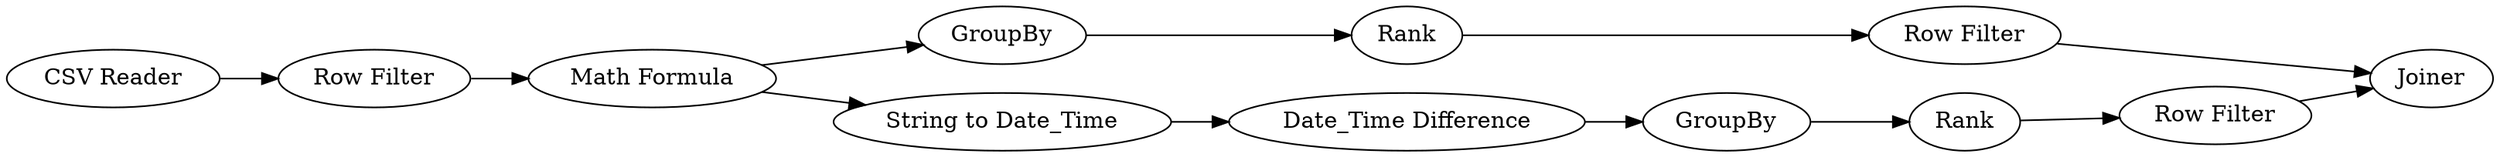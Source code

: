 digraph {
	1 [label="CSV Reader"]
	2 [label="Row Filter"]
	3 [label="Math Formula"]
	4 [label=GroupBy]
	5 [label=Rank]
	6 [label="Row Filter"]
	7 [label="String to Date_Time"]
	8 [label="Date_Time Difference"]
	9 [label=GroupBy]
	10 [label=Rank]
	11 [label="Row Filter"]
	12 [label=Joiner]
	1 -> 2
	2 -> 3
	3 -> 4
	3 -> 7
	4 -> 5
	5 -> 6
	6 -> 12
	7 -> 8
	8 -> 9
	9 -> 10
	10 -> 11
	11 -> 12
	rankdir=LR
}
